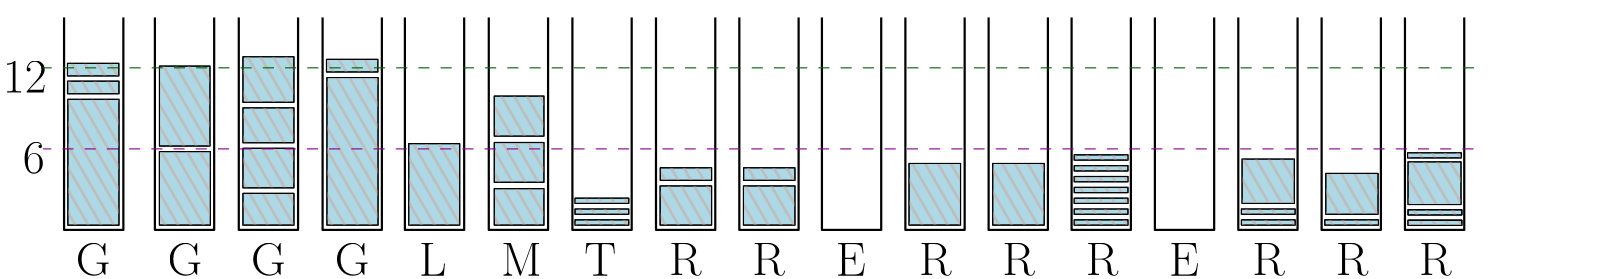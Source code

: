 <?xml version="1.0"?>
<!DOCTYPE ipe SYSTEM "ipe.dtd">
<ipe version="70107" creator="Ipe 7.1.10">
<info created="D:20140623024308" modified="D:20160728125537"/>
<ipestyle name="basic">
<symbol name="arrow/arc(spx)">
<path stroke="sym-stroke" fill="sym-stroke" pen="sym-pen">
0 0 m
-1 0.333 l
-1 -0.333 l
h
</path>
</symbol>
<symbol name="arrow/farc(spx)">
<path stroke="sym-stroke" fill="white" pen="sym-pen">
0 0 m
-1 0.333 l
-1 -0.333 l
h
</path>
</symbol>
<symbol name="mark/circle(sx)" transformations="translations">
<path fill="sym-stroke">
0.6 0 0 0.6 0 0 e
0.4 0 0 0.4 0 0 e
</path>
</symbol>
<symbol name="mark/disk(sx)" transformations="translations">
<path fill="sym-stroke">
0.6 0 0 0.6 0 0 e
</path>
</symbol>
<symbol name="mark/fdisk(sfx)" transformations="translations">
<group>
<path fill="sym-fill">
0.5 0 0 0.5 0 0 e
</path>
<path fill="sym-stroke" fillrule="eofill">
0.6 0 0 0.6 0 0 e
0.4 0 0 0.4 0 0 e
</path>
</group>
</symbol>
<symbol name="mark/box(sx)" transformations="translations">
<path fill="sym-stroke" fillrule="eofill">
-0.6 -0.6 m
0.6 -0.6 l
0.6 0.6 l
-0.6 0.6 l
h
-0.4 -0.4 m
0.4 -0.4 l
0.4 0.4 l
-0.4 0.4 l
h
</path>
</symbol>
<symbol name="mark/square(sx)" transformations="translations">
<path fill="sym-stroke">
-0.6 -0.6 m
0.6 -0.6 l
0.6 0.6 l
-0.6 0.6 l
h
</path>
</symbol>
<symbol name="mark/fsquare(sfx)" transformations="translations">
<group>
<path fill="sym-fill">
-0.5 -0.5 m
0.5 -0.5 l
0.5 0.5 l
-0.5 0.5 l
h
</path>
<path fill="sym-stroke" fillrule="eofill">
-0.6 -0.6 m
0.6 -0.6 l
0.6 0.6 l
-0.6 0.6 l
h
-0.4 -0.4 m
0.4 -0.4 l
0.4 0.4 l
-0.4 0.4 l
h
</path>
</group>
</symbol>
<symbol name="mark/cross(sx)" transformations="translations">
<group>
<path fill="sym-stroke">
-0.43 -0.57 m
0.57 0.43 l
0.43 0.57 l
-0.57 -0.43 l
h
</path>
<path fill="sym-stroke">
-0.43 0.57 m
0.57 -0.43 l
0.43 -0.57 l
-0.57 0.43 l
h
</path>
</group>
</symbol>
<symbol name="arrow/fnormal(spx)">
<path stroke="sym-stroke" fill="white" pen="sym-pen">
0 0 m
-1 0.333 l
-1 -0.333 l
h
</path>
</symbol>
<symbol name="arrow/pointed(spx)">
<path stroke="sym-stroke" fill="sym-stroke" pen="sym-pen">
0 0 m
-1 0.333 l
-0.8 0 l
-1 -0.333 l
h
</path>
</symbol>
<symbol name="arrow/fpointed(spx)">
<path stroke="sym-stroke" fill="white" pen="sym-pen">
0 0 m
-1 0.333 l
-0.8 0 l
-1 -0.333 l
h
</path>
</symbol>
<symbol name="arrow/linear(spx)">
<path stroke="sym-stroke" pen="sym-pen">
-1 0.333 m
0 0 l
-1 -0.333 l
</path>
</symbol>
<symbol name="arrow/fdouble(spx)">
<path stroke="sym-stroke" fill="white" pen="sym-pen">
0 0 m
-1 0.333 l
-1 -0.333 l
h
-1 0 m
-2 0.333 l
-2 -0.333 l
h
</path>
</symbol>
<symbol name="arrow/double(spx)">
<path stroke="sym-stroke" fill="sym-stroke" pen="sym-pen">
0 0 m
-1 0.333 l
-1 -0.333 l
h
-1 0 m
-2 0.333 l
-2 -0.333 l
h
</path>
</symbol>
<pen name="heavier" value="0.8"/>
<pen name="fat" value="1.2"/>
<pen name="ultrafat" value="2"/>
<symbolsize name="large" value="5"/>
<symbolsize name="small" value="2"/>
<symbolsize name="tiny" value="1.1"/>
<arrowsize name="large" value="10"/>
<arrowsize name="small" value="5"/>
<arrowsize name="tiny" value="3"/>
<color name="red" value="1 0 0"/>
<color name="green" value="0 1 0"/>
<color name="blue" value="0 0 1"/>
<color name="yellow" value="1 1 0"/>
<color name="orange" value="1 0.647 0"/>
<color name="gold" value="1 0.843 0"/>
<color name="purple" value="0.627 0.125 0.941"/>
<color name="gray" value="0.745"/>
<color name="brown" value="0.647 0.165 0.165"/>
<color name="navy" value="0 0 0.502"/>
<color name="pink" value="1 0.753 0.796"/>
<color name="seagreen" value="0.18 0.545 0.341"/>
<color name="turquoise" value="0.251 0.878 0.816"/>
<color name="violet" value="0.933 0.51 0.933"/>
<color name="darkblue" value="0 0 0.545"/>
<color name="darkcyan" value="0 0.545 0.545"/>
<color name="darkgray" value="0.663"/>
<color name="darkgreen" value="0 0.392 0"/>
<color name="darkmagenta" value="0.545 0 0.545"/>
<color name="darkorange" value="1 0.549 0"/>
<color name="darkred" value="0.545 0 0"/>
<color name="lightblue" value="0.678 0.847 0.902"/>
<color name="lightcyan" value="0.878 1 1"/>
<color name="lightgray" value="0.827"/>
<color name="lightgreen" value="0.565 0.933 0.565"/>
<color name="lightyellow" value="1 1 0.878"/>
<dashstyle name="dashed" value="[4] 0"/>
<dashstyle name="dotted" value="[1 3] 0"/>
<dashstyle name="dash dotted" value="[4 2 1 2] 0"/>
<dashstyle name="dash dot dotted" value="[4 2 1 2 1 2] 0"/>
<textsize name="large" value="\large"/>
<textsize name="small" value="\small"/>
<textsize name="tiny" value="\tiny"/>
<textsize name="Large" value="\Large"/>
<textsize name="LARGE" value="\LARGE"/>
<textsize name="huge" value="\huge"/>
<textsize name="Huge" value="\Huge"/>
<textsize name="footnote" value="\footnotesize"/>
<textstyle name="center" begin="\begin{center}" end="\end{center}"/>
<textstyle name="itemize" begin="\begin{itemize}" end="\end{itemize}"/>
<textstyle name="item" begin="\begin{itemize}\item{}" end="\end{itemize}"/>
<gridsize name="4 pts" value="4"/>
<gridsize name="8 pts (~3 mm)" value="8"/>
<gridsize name="16 pts (~6 mm)" value="16"/>
<gridsize name="32 pts (~12 mm)" value="32"/>
<gridsize name="10 pts (~3.5 mm)" value="10"/>
<gridsize name="20 pts (~7 mm)" value="20"/>
<gridsize name="14 pts (~5 mm)" value="14"/>
<gridsize name="28 pts (~10 mm)" value="28"/>
<gridsize name="56 pts (~20 mm)" value="56"/>
<anglesize name="90 deg" value="90"/>
<anglesize name="60 deg" value="60"/>
<anglesize name="45 deg" value="45"/>
<anglesize name="30 deg" value="30"/>
<anglesize name="22.5 deg" value="22.5"/>
<tiling name="falling" angle="-60" step="4" width="1"/>
<tiling name="rising" angle="30" step="4" width="1"/>
</ipestyle>
<page>
<layer name="alpha"/>
<layer name="fonts"/>
<layer name="beta"/>
<layer name="gamma"/>
<layer name="delta"/>
<layer name="shades_of_gray"/>
<view layers="fonts beta gamma delta shades_of_gray" active="shades_of_gray"/>
<path layer="gamma" matrix="0.333471 0 0 0.548246 463.375 324.97" stroke="black" fill="white" pen="heavier">
64 720 m
64 576 l
128 576 l
128 720 l
h
</path>
<path matrix="0.333471 0 0 0.548246 493.375 324.97" stroke="black" fill="white" pen="heavier">
64 720 m
64 576 l
128 576 l
128 720 l
h
</path>
<path matrix="0.333471 0 0 0.548246 10.6579 324.97" stroke="black" fill="white" pen="heavier">
64 720 m
64 576 l
128 576 l
128 720 l
h
</path>
<path matrix="0.333471 0 0 0.548246 103.723 324.97" stroke="black" fill="white" pen="heavier">
64 720 m
64 576 l
128 576 l
128 720 l
h
</path>
<path layer="delta" matrix="0.734565 0 0 1 8.966 0.147806" stroke="black" fill="lightblue">
33.2038 687.603 m
33.2038 642.294 l
58.2683 642.294 l
58.2683 687.603 l
h
</path>
<path matrix="0.734565 0 0 1 8.59391 0.165806" stroke="black" fill="lightblue">
33.6691 694.119 m
33.6691 689.585 l
58.8263 689.585 l
58.8263 694.119 l
h
</path>
<path matrix="0.734565 0 0 1 8.49391 6.59981" stroke="black" fill="lightblue">
33.6691 694.119 m
33.6691 689.585 l
58.8263 689.585 l
58.8263 694.119 l
h
</path>
<path layer="gamma" matrix="0.333471 0 0 0.548246 73.554 324.97" stroke="black" fill="white" pen="heavier">
64 720 m
64 576 l
128 576 l
128 720 l
h
</path>
<path matrix="0.734565 0 0 1 -71.5061 -0.29283" stroke="black" fill="white" pen="heavier">
185.414 720 m
185.414 641.053 l
214.468 641.053 l
214.468 720 l
214.468 720 m
185.414 720 l
</path>
<path matrix="0.333471 0 0 0.548246 223.748 324.97" stroke="black" fill="white" pen="heavier">
64 720 m
64 576 l
128 576 l
128 720 l
h
</path>
<path matrix="0.333471 0 0 0.548246 283.483 324.97" stroke="black" fill="white" pen="heavier">
64 720 m
64 576 l
128 576 l
128 720 l
h
</path>
<path matrix="0.333471 0 0 0.548246 313.527 324.97" stroke="black" fill="white" pen="heavier">
64 720 m
64 576 l
128 576 l
128 720 l
h
</path>
<path matrix="0.333471 0 0 0.548246 373.366 324.97" stroke="black" fill="white" pen="heavier">
64 720 m
64 576 l
128 576 l
128 720 l
h
</path>
<path matrix="0.333471 0 0 0.548246 403.349 324.97" stroke="black" fill="white" pen="heavier">
64 720 m
64 576 l
128 576 l
128 720 l
h
</path>
<path matrix="0.333471 0 0 0.548246 433.375 324.97" stroke="black" fill="white" pen="heavier">
64 720 m
64 576 l
128 576 l
128 720 l
h
</path>
<text layer="fonts" matrix="0.734565 0 0 1 6.59249 -0.395355" transformations="translations" pos="40.2732 624.621" stroke="black" type="label" width="12.503" height="11.761" depth="0" valign="baseline" size="LARGE">G</text>
<path layer="alpha" stroke="black" fill="white">
23.6501 693.563 m
23.6501 693.563 l
23.6501 693.563 l
23.6501 693.563 l
h
</path>
<path layer="gamma" matrix="0.333471 0 0 0.548246 163.554 324.97" stroke="black" fill="white" pen="heavier">
64 720 m
64 576 l
128 576 l
128 720 l
h
</path>
<path matrix="0.734565 0 0 1 18.4939 -0.29283" stroke="black" fill="white" pen="heavier">
185.414 720 m
185.414 641.053 l
214.468 641.053 l
214.468 720 l
214.468 720 m
185.414 720 l
</path>
<path layer="delta" matrix="0.729569 0 0 6.47232 131.51 -3820.74" stroke="black" fill="lightblue">
33.6691 694.119 m
33.6691 689.585 l
58.8263 689.585 l
58.8263 694.119 l
h
</path>
<text layer="fonts" matrix="1 0 0 1 3.92791 -4.92541" transformations="translations" pos="13.1512 665.886" stroke="black" type="label" width="7.895" height="11.097" depth="0" valign="baseline" size="LARGE">6</text>
<text matrix="1 0 0 1 -4.45791 -9.26497" transformations="translations" pos="14.3913 699.475" stroke="black" type="label" width="15.791" height="11.097" depth="0" valign="baseline" size="LARGE">12</text>
<path layer="delta" matrix="0.737136 0 0 4.89435 311.363 -2732.59" stroke="black" fill="lightblue">
33.6691 694.119 m
33.6691 689.585 l
58.8263 689.585 l
58.8263 694.119 l
h
</path>
<path layer="gamma" matrix="0.333471 0 0 0.548246 193.658 324.97" stroke="black" fill="white" pen="heavier">
64 720 m
64 576 l
128 576 l
128 720 l
h
</path>
<text layer="fonts" matrix="0.734565 0 0 1 39.6925 -0.395355" transformations="translations" pos="40.2732 624.621" stroke="black" type="label" width="12.503" height="11.761" depth="0" valign="baseline" size="LARGE">G</text>
<text matrix="0.734565 0 0 1 69.6925 -0.395355" transformations="translations" pos="40.2732 624.621" stroke="black" type="label" width="12.503" height="11.761" depth="0" valign="baseline" size="LARGE">G</text>
<text matrix="0.72698 0 0 1 100.127 -0.395355" transformations="translations" pos="40.2732 624.621" stroke="black" type="label" width="12.503" height="11.761" depth="0" valign="baseline" size="LARGE">G</text>
<text matrix="0.734565 0 0 1 159.692 -0.395355" transformations="translations" pos="40.2732 624.621" stroke="black" type="label" width="14.634" height="11.761" depth="0" valign="baseline" size="LARGE">M</text>
<text matrix="0.734565 0 0 1 130.192 -0.395355" transformations="translations" pos="40.2732 624.621" stroke="black" type="label" width="9.915" height="11.761" depth="0" valign="baseline" size="LARGE">L</text>
<text matrix="0.734565 0 0 1 189.692 -0.395355" transformations="translations" pos="40.2732 624.621" stroke="black" type="label" width="11.493" height="11.761" depth="0" valign="baseline" size="LARGE">T</text>
<path layer="gamma" matrix="0.333471 0 0 0.548246 253.748 324.97" stroke="black" fill="white" pen="heavier">
64 720 m
64 576 l
128 576 l
128 720 l
h
</path>
<path matrix="0.333471 0 0 0.548246 343.495 324.97" stroke="black" fill="white" pen="heavier">
64 720 m
64 576 l
128 576 l
128 720 l
h
</path>
<path layer="delta" matrix="0.737136 0 0 4.89435 341.489 -2732.59" stroke="black" fill="lightblue">
33.6691 694.119 m
33.6691 689.585 l
58.8263 689.585 l
58.8263 694.119 l
h
</path>
<path layer="beta" matrix="2.71481 0 0 0.888162 -47.1982 80.2149" fill="white">
27.5239 724.086 m
27.5239 717.241 l
233.448 717.241 l
233.448 724.086 l
h
</path>
<text layer="fonts" matrix="0.734565 0 0 1 220.192 -0.395355" transformations="translations" pos="40.2732 624.621" stroke="black" type="label" width="11.714" height="11.761" depth="0" valign="baseline" size="LARGE">R</text>
<text matrix="0.734565 0 0 1 250.192 -0.395355" transformations="translations" pos="40.2732 624.621" stroke="black" type="label" width="11.714" height="11.761" depth="0" valign="baseline" size="LARGE">R</text>
<text matrix="0.734565 0 0 1 310.192 -0.395355" transformations="translations" pos="40.2732 624.621" stroke="black" type="label" width="11.714" height="11.761" depth="0" valign="baseline" size="LARGE">R</text>
<text matrix="0.734565 0 0 1 340.192 -0.395355" transformations="translations" pos="40.2732 624.621" stroke="black" type="label" width="11.714" height="11.761" depth="0" valign="baseline" size="LARGE">R</text>
<text matrix="0.734565 0 0 1 370.192 -0.395355" transformations="translations" pos="40.2732 624.621" stroke="black" type="label" width="11.714" height="11.761" depth="0" valign="baseline" size="LARGE">R</text>
<text matrix="0.734565 0 0 1 430.192 -0.395355" transformations="translations" pos="40.2732 624.621" stroke="black" type="label" width="11.714" height="11.761" depth="0" valign="baseline" size="LARGE">R</text>
<text matrix="0.734565 0 0 1 460.192 -0.395355" transformations="translations" pos="40.2732 624.621" stroke="black" type="label" width="11.714" height="11.761" depth="0" valign="baseline" size="LARGE">R</text>
<text matrix="0.734565 0 0 1 490.192 -0.395355" transformations="translations" pos="40.2732 624.621" stroke="black" type="label" width="11.714" height="11.761" depth="0" valign="baseline" size="LARGE">R</text>
<text matrix="0.734565 0 0 1 280.192 -0.395355" transformations="translations" pos="40.2732 624.621" stroke="black" type="label" width="10.815" height="11.761" depth="0" valign="baseline" size="LARGE">E</text>
<text matrix="0.734565 0 0 1 400.192 -0.395355" transformations="translations" pos="40.2732 624.621" stroke="black" type="label" width="10.815" height="11.761" depth="0" valign="baseline" size="LARGE">E</text>
<path layer="alpha" matrix="0.734565 0 0 1 160.766 -2.32714" stroke="black" fill="darkgray" tiling="falling">
442.541 645.955 m
442.541 644.054 l
468.868 644.054 l
468.868 645.955 l
h
</path>
<path matrix="0.748035 0 0 3.24516 461.026 -1592.69" stroke="black" fill="darkgray" tiling="falling">
33.6691 694.119 m
33.6691 689.585 l
58.8263 689.585 l
58.8263 694.119 l
h
</path>
<path matrix="0.734565 0 0 1 190.766 -2.32714" stroke="black" fill="darkgray" tiling="falling">
442.541 645.955 m
442.541 644.054 l
468.868 644.054 l
468.868 645.955 l
h
</path>
<path matrix="0.734565 0 0 1 190.766 0.63908" stroke="black" fill="darkgray" tiling="falling">
442.541 645.955 m
442.541 644.054 l
468.868 644.054 l
468.868 645.955 l
h
</path>
<path matrix="0.758488 0 0 3.51321 490.282 -1774.85" stroke="black" fill="darkgray" tiling="falling">
33.6691 694.119 m
33.6691 689.585 l
58.8263 689.585 l
58.8263 694.119 l
h
</path>
<path matrix="0.734565 0 0 1 8.966 0.64268" stroke="black" fill="darkgray" tiling="falling">
33.2038 687.603 m
33.2038 642.294 l
58.2683 642.294 l
58.2683 687.603 l
h
</path>
<path matrix="0.722938 0 0 6.34625 41.9997 -3705.8" stroke="black" fill="darkgray" tiling="falling">
33.6691 694.119 m
33.6691 689.585 l
58.8263 689.585 l
58.8263 694.119 l
h
</path>
<path matrix="0.734565 0 0 1.17266 102.234 -111.555" stroke="black" fill="darkgray" tiling="falling">
33.2038 687.603 m
33.2038 642.294 l
58.2683 642.294 l
58.2683 687.603 l
h
</path>
<path matrix="0.734565 0 0 1 8.49391 6" stroke="black" fill="lightblue">
33.6691 694.119 m
33.6691 689.585 l
58.8263 689.585 l
58.8263 694.119 l
h
</path>
<path matrix="0.734565 0 0 1 8.49391 6" stroke="black" fill="darkgray" tiling="falling">
33.6691 694.119 m
33.6691 689.585 l
58.8263 689.585 l
58.8263 694.119 l
h
</path>
<path matrix="0.734565 0 0 1 8.49391 6" stroke="black" fill="darkgray" tiling="falling">
33.6691 694.119 m
33.6691 689.585 l
58.8263 689.585 l
58.8263 694.119 l
h
</path>
<path matrix="0.729569 0 0 2.52031 161.83 -1095.13" stroke="black" fill="darkgray" tiling="falling">
33.6691 694.119 m
33.6691 689.585 l
58.8263 689.585 l
58.8263 694.119 l
h
</path>
<path matrix="0.729393 0 0 2.74895 161.84 -1239.56" stroke="black" fill="darkgray" tiling="falling">
33.6691 694.119 m
33.6691 689.585 l
58.8263 689.585 l
58.8263 694.119 l
h
</path>
<path matrix="0.729549 0 0 2.76893 161.831 -1239.97" stroke="black" fill="darkgray" tiling="falling">
33.6691 694.119 m
33.6691 689.585 l
58.8263 689.585 l
58.8263 694.119 l
h
</path>
<path matrix="0.734565 0 0 1 8.49391 0" stroke="black" fill="darkgray" tiling="falling">
33.6691 694.119 m
33.6691 689.585 l
58.8263 689.585 l
58.8263 694.119 l
h
</path>
<path matrix="0.734565 0 0 1 101.738 6.34997" stroke="black" fill="darkgray" tiling="falling">
33.6691 694.119 m
33.6691 689.585 l
58.8263 689.585 l
58.8263 694.119 l
h
</path>
<path matrix="0.729569 0 0 5.83831 131.757 -3383.55" stroke="black" fill="darkgray" tiling="falling">
33.6691 694.119 m
33.6691 689.585 l
58.8263 689.585 l
58.8263 694.119 l
h
</path>
<path matrix="0.729569 0 0 3.6174 71.83 -1808.43" stroke="black" fill="darkgray" tiling="falling">
33.6691 694.119 m
33.6691 689.585 l
58.8263 689.585 l
58.8263 694.119 l
h
</path>
<path matrix="0.736776 0 0 3.11299 221.77 -1504.84" stroke="black" fill="darkgray" tiling="falling">
33.6691 694.119 m
33.6691 689.585 l
58.8263 689.585 l
58.8263 694.119 l
h
</path>
<path matrix="0.734565 0 0 1 221.9 -32.7301" stroke="black" fill="darkgray" tiling="falling">
33.6691 694.119 m
33.6691 689.585 l
58.8263 689.585 l
58.8263 694.119 l
h
</path>
<path matrix="0.737136 0 0 4.89435 311.363 -2733.48" stroke="black" fill="darkgray" tiling="falling">
33.6691 694.119 m
33.6691 689.585 l
58.8263 689.585 l
58.8263 694.119 l
h
</path>
<path matrix="0.734565 0 0 1 70.5801 17.8527" stroke="black" fill="darkgray" tiling="falling">
442.541 645.955 m
442.541 644.054 l
468.868 644.054 l
468.868 645.955 l
h
</path>
<path matrix="0.734565 0 0 1 70.5801 14.3426" stroke="black" fill="darkgray" tiling="falling">
442.541 645.955 m
442.541 644.054 l
468.868 644.054 l
468.868 645.955 l
h
</path>
<path matrix="0.734565 0 0 1 70.5801 11.1247" stroke="black" fill="darkgray" tiling="falling">
442.541 645.955 m
442.541 644.054 l
468.868 644.054 l
468.868 645.955 l
h
</path>
<path matrix="0.734565 0 0 1 70.5801 7.76019" stroke="black" fill="darkgray" tiling="falling">
442.541 645.955 m
442.541 644.054 l
468.868 644.054 l
468.868 645.955 l
h
</path>
<path matrix="0.734565 0 0 1 70.5801 4.54192" stroke="black" fill="darkgray" tiling="falling">
442.541 645.955 m
442.541 644.054 l
468.868 644.054 l
468.868 645.955 l
h
</path>
<path matrix="0.734565 0 0 1 70.5801 1.03135" stroke="black" fill="darkgray" tiling="falling">
442.541 645.955 m
442.541 644.054 l
468.868 644.054 l
468.868 645.955 l
h
</path>
<path matrix="0.734565 0 0 1 70.5801 -2.33227" stroke="black" fill="darkgray" tiling="falling">
442.541 645.955 m
442.541 644.054 l
468.868 644.054 l
468.868 645.955 l
h
</path>
<path matrix="0.734565 0 0 1 130.766 -2.32714" stroke="black" fill="darkgray" tiling="falling">
442.541 645.955 m
442.541 644.054 l
468.868 644.054 l
468.868 645.955 l
h
</path>
<path matrix="0.734565 0 0 1 130.766 0.63908" stroke="black" fill="darkgray" tiling="falling">
442.541 645.955 m
442.541 644.054 l
468.868 644.054 l
468.868 645.955 l
h
</path>
<path matrix="0.748235 0 0 3.52453 430.885 -1782.66" stroke="black" fill="darkgray" tiling="falling">
33.6691 694.119 m
33.6691 689.585 l
58.8263 689.585 l
58.8263 694.119 l
h
</path>
<path matrix="0.729569 0 0 2.52031 71.83 -1095.13" stroke="black" fill="darkgray" tiling="falling">
33.6691 694.119 m
33.6691 689.585 l
58.8263 689.585 l
58.8263 694.119 l
h
</path>
<path matrix="0.729569 0 0 3.13943 71.83 -1508.82" stroke="black" fill="darkgray" tiling="falling">
33.6691 694.119 m
33.6691 689.585 l
58.8263 689.585 l
58.8263 694.119 l
h
</path>
<path matrix="0.729569 0 0 5.83831 41.7569 -3383.55" stroke="black" fill="darkgray" tiling="falling">
33.6691 694.119 m
33.6691 689.585 l
58.8263 689.585 l
58.8263 694.119 l
h
</path>
<path matrix="0.734565 0 0 1 -109.128 4.78086" stroke="black" fill="darkgray" tiling="falling">
442.541 645.955 m
442.541 644.054 l
468.868 644.054 l
468.868 645.955 l
h
</path>
<path matrix="0.734565 0 0 1 -109.128 1.27029" stroke="black" fill="darkgray" tiling="falling">
442.541 645.955 m
442.541 644.054 l
468.868 644.054 l
468.868 645.955 l
h
</path>
<path matrix="0.734565 0 0 1 -109.128 -2.09333" stroke="black" fill="darkgray" tiling="falling">
442.541 645.955 m
442.541 644.054 l
468.868 644.054 l
468.868 645.955 l
h
</path>
<path matrix="0.729549 0 0 2.76893 71.8312 -1237.97" stroke="black" fill="darkgray" tiling="falling">
33.6691 694.119 m
33.6691 689.585 l
58.8263 689.585 l
58.8263 694.119 l
h
</path>
<path matrix="0.736776 0 0 3.11299 251.77 -1504.84" stroke="black" fill="darkgray" tiling="falling">
33.6691 694.119 m
33.6691 689.585 l
58.8263 689.585 l
58.8263 694.119 l
h
</path>
<path matrix="0.734565 0 0 1 251.9 -32.7301" stroke="black" fill="darkgray" tiling="falling">
33.6691 694.119 m
33.6691 689.585 l
58.8263 689.585 l
58.8263 694.119 l
h
</path>
<path matrix="0.737136 0 0 4.89435 341.489 -2733.29" stroke="black" fill="darkgray" tiling="falling">
33.6691 694.119 m
33.6691 689.585 l
58.8263 689.585 l
58.8263 694.119 l
h
</path>
<path matrix="0.734565 0 0 1 190.58 20.5527" stroke="black" fill="darkgray" tiling="falling">
442.541 645.955 m
442.541 644.054 l
468.868 644.054 l
468.868 645.955 l
h
</path>
<path matrix="0.734565 0 0 1 8.49391 0" stroke="black" fill="darkgray" tiling="falling">
33.6691 694.119 m
33.6691 689.585 l
58.8263 689.585 l
58.8263 694.119 l
h
</path>
<group layer="delta" matrix="1 0 0 1 0 0.467897">
<path matrix="0.722938 0 0 6.34625 41.9997 -3705.8" stroke="black" fill="lightblue">
33.6691 694.119 m
33.6691 689.585 l
58.8263 689.585 l
58.8263 694.119 l
h
</path>
<path matrix="0.729569 0 0 5.83831 41.7569 -3384" stroke="black" fill="lightblue">
33.6691 694.119 m
33.6691 689.585 l
58.8263 689.585 l
58.8263 694.119 l
h
</path>
</group>
<group matrix="1 0 0 1 0 0.616617">
<path matrix="0.729569 0 0 3.6174 71.83 -1808.43" stroke="black" fill="lightblue">
33.6691 694.119 m
33.6691 689.585 l
58.8263 689.585 l
58.8263 694.119 l
h
</path>
<path matrix="0.729569 0 0 2.52031 71.83 -1096.11" stroke="black" fill="lightblue">
33.6691 694.119 m
33.6691 689.585 l
58.8263 689.585 l
58.8263 694.119 l
h
</path>
<path matrix="0.729569 0 0 3.13943 71.83 -1509.62" stroke="black" fill="lightblue">
33.6691 694.119 m
33.6691 689.585 l
58.8263 689.585 l
58.8263 694.119 l
h
</path>
<path matrix="0.729549 0 0 2.76893 71.8312 -1237.89" stroke="black" fill="lightblue">
33.6691 694.119 m
33.6691 689.585 l
58.8263 689.585 l
58.8263 694.119 l
h
</path>
</group>
<group matrix="1 0 0 1 0 1.67289">
<path matrix="0.734565 0 0 1.17266 102.234 -112.39" stroke="black" fill="lightblue">
33.2038 687.603 m
33.2038 642.294 l
58.2683 642.294 l
58.2683 687.603 l
h
</path>
<path matrix="0.734565 0 0 1 101.738 6.34997" stroke="black" fill="lightblue">
33.6691 694.119 m
33.6691 689.585 l
58.8263 689.585 l
58.8263 694.119 l
h
</path>
</group>
<group matrix="0.973979 0 0 1.14864 5.32781 -94.433">
<path matrix="0.729569 0 0 2.52031 161.83 -1096.42" stroke="black" fill="lightblue">
33.6691 694.119 m
33.6691 689.585 l
58.8263 689.585 l
58.8263 694.119 l
h
</path>
<path matrix="0.729393 0 0 2.74895 161.84 -1240.66" stroke="black" fill="lightblue">
33.6691 694.119 m
33.6691 689.585 l
58.8263 689.585 l
58.8263 694.119 l
h
</path>
<path matrix="0.729549 0 0 2.76893 161.831 -1239.97" stroke="black" fill="lightblue">
33.6691 694.119 m
33.6691 689.585 l
58.8263 689.585 l
58.8263 694.119 l
h
</path>
</group>
<group matrix="1 0 0 1 0 1.44295">
<path matrix="0.734565 0 0 1 -109.128 4.78086" stroke="black" fill="lightblue">
442.541 645.955 m
442.541 644.054 l
468.868 644.054 l
468.868 645.955 l
h
</path>
<path matrix="0.734565 0 0 1 -109.128 0.87986" stroke="black" fill="lightblue">
442.541 645.955 m
442.541 644.054 l
468.868 644.054 l
468.868 645.955 l
h
</path>
<path matrix="0.734565 0 0 1 -109.128 -3.02114" stroke="black" fill="lightblue">
442.541 645.955 m
442.541 644.054 l
468.868 644.054 l
468.868 645.955 l
h
</path>
</group>
<group matrix="1 0 0 1 0 1.7352">
<path matrix="0.736776 0 0 3.11299 221.77 -1505.93" stroke="black" fill="lightblue">
33.6691 694.119 m
33.6691 689.585 l
58.8263 689.585 l
58.8263 694.119 l
h
</path>
<path matrix="0.734565 0 0 1 221.9 -32.7301" stroke="black" fill="lightblue">
33.6691 694.119 m
33.6691 689.585 l
58.8263 689.585 l
58.8263 694.119 l
h
</path>
</group>
<group matrix="1 0 0 1 0 1.7352">
<path matrix="0.736776 0 0 3.11299 251.77 -1505.93" stroke="black" fill="lightblue">
33.6691 694.119 m
33.6691 689.585 l
58.8263 689.585 l
58.8263 694.119 l
h
</path>
<path matrix="0.734565 0 0 1 251.9 -32.7301" stroke="black" fill="lightblue">
33.6691 694.119 m
33.6691 689.585 l
58.8263 689.585 l
58.8263 694.119 l
h
</path>
</group>
<group matrix="1 0 0 1 0 3.97511">
<path matrix="0.734565 0 0 1 70.5801 17.8527" stroke="black" fill="lightblue">
442.541 645.955 m
442.541 644.054 l
468.868 644.054 l
468.868 645.955 l
h
</path>
<path matrix="0.734565 0 0 1 70.5801 13.9517" stroke="black" fill="lightblue">
442.541 645.955 m
442.541 644.054 l
468.868 644.054 l
468.868 645.955 l
h
</path>
<path matrix="0.734565 0 0 1 70.5801 10.0507" stroke="black" fill="lightblue">
442.541 645.955 m
442.541 644.054 l
468.868 644.054 l
468.868 645.955 l
h
</path>
<path matrix="0.734565 0 0 1 70.5801 6.1497" stroke="black" fill="lightblue">
442.541 645.955 m
442.541 644.054 l
468.868 644.054 l
468.868 645.955 l
h
</path>
<path matrix="0.734565 0 0 1 70.5801 2.2487" stroke="black" fill="lightblue">
442.541 645.955 m
442.541 644.054 l
468.868 644.054 l
468.868 645.955 l
h
</path>
<path matrix="0.734565 0 0 1 70.5801 -1.6523" stroke="black" fill="lightblue">
442.541 645.955 m
442.541 644.054 l
468.868 644.054 l
468.868 645.955 l
h
</path>
<path matrix="0.734565 0 0 1 70.5801 -5.5533" stroke="black" fill="lightblue">
442.541 645.955 m
442.541 644.054 l
468.868 644.054 l
468.868 645.955 l
h
</path>
</group>
<group matrix="1 0 0 1 0 2.47479">
<path matrix="0.734565 0 0 1 130.766 -4.05298" stroke="black" fill="lightblue">
442.541 645.955 m
442.541 644.054 l
468.868 644.054 l
468.868 645.955 l
h
</path>
<path matrix="0.734565 0 0 1 130.766 -0.15198" stroke="black" fill="lightblue">
442.541 645.955 m
442.541 644.054 l
468.868 644.054 l
468.868 645.955 l
h
</path>
<path matrix="0.748235 0 0 3.52453 430.885 -1782.66" stroke="black" fill="lightblue">
33.6691 694.119 m
33.6691 689.585 l
58.8263 689.585 l
58.8263 694.119 l
h
</path>
</group>
<group matrix="1 0 0 1 0 1.25315">
<path matrix="0.734565 0 0 1 160.766 -2.83134" stroke="black" fill="lightblue">
442.541 645.955 m
442.541 644.054 l
468.868 644.054 l
468.868 645.955 l
h
</path>
<path matrix="0.748035 0 0 3.24516 461.026 -1592.69" stroke="black" fill="lightblue">
33.6691 694.119 m
33.6691 689.585 l
58.8263 689.585 l
58.8263 694.119 l
h
</path>
</group>
<path layer="shades_of_gray" matrix="0.729569 0 0 6.47232 131.51 -3820.74" stroke="black" fill="gray" fillrule="wind" tiling="falling">
33.6691 694.119 m
33.6691 689.585 l
58.8263 689.585 l
58.8263 694.119 l
h
</path>
<path matrix="0.737136 0 0 4.89435 311.363 -2732.59" stroke="black" fill="gray" fillrule="wind" tiling="falling">
33.6691 694.119 m
33.6691 689.585 l
58.8263 689.585 l
58.8263 694.119 l
h
</path>
<path matrix="0.737136 0 0 4.89435 341.489 -2732.59" stroke="black" fill="gray" fillrule="wind" tiling="falling">
33.6691 694.119 m
33.6691 689.585 l
58.8263 689.585 l
58.8263 694.119 l
h
</path>
<path matrix="0.734565 0 0 1 8.966 0.181806" stroke="black" fill="gray" fillrule="wind" tiling="falling">
33.2038 687.603 m
33.2038 642.294 l
58.2683 642.294 l
58.2683 687.603 l
h
</path>
<path matrix="0.734565 0 0 1 8.49391 0.199806" stroke="black" fill="gray" fillrule="wind" tiling="falling">
33.6691 694.119 m
33.6691 689.585 l
58.8263 689.585 l
58.8263 694.119 l
h
</path>
<path matrix="0.722938 0 0 6.34625 41.9997 -3705.33" stroke="black" fill="gray" fillrule="wind" tiling="falling">
33.6691 694.119 m
33.6691 689.585 l
58.8263 689.585 l
58.8263 694.119 l
h
</path>
<path matrix="0.729569 0 0 5.83831 41.7569 -3383.54" stroke="black" fill="gray" fillrule="wind" tiling="falling">
33.6691 694.119 m
33.6691 689.585 l
58.8263 689.585 l
58.8263 694.119 l
h
</path>
<path matrix="0.729569 0 0 3.6174 71.83 -1807.81" stroke="black" fill="gray" fillrule="wind" tiling="falling">
33.6691 694.119 m
33.6691 689.585 l
58.8263 689.585 l
58.8263 694.119 l
h
</path>
<path matrix="0.729569 0 0 2.52031 71.83 -1095.49" stroke="black" fill="gray" fillrule="wind" tiling="falling">
33.6691 694.119 m
33.6691 689.585 l
58.8263 689.585 l
58.8263 694.119 l
h
</path>
<path matrix="0.729569 0 0 3.13943 71.83 -1509" stroke="black" fill="gray" fillrule="wind" tiling="falling">
33.6691 694.119 m
33.6691 689.585 l
58.8263 689.585 l
58.8263 694.119 l
h
</path>
<path matrix="0.729549 0 0 2.76893 71.8312 -1237.28" stroke="black" fill="gray" fillrule="wind" tiling="falling">
33.6691 694.119 m
33.6691 689.585 l
58.8263 689.585 l
58.8263 694.119 l
h
</path>
<path matrix="0.734565 0 0 1.17266 102.234 -110.717" stroke="black" fill="gray" fillrule="wind" tiling="falling">
33.2038 687.603 m
33.2038 642.294 l
58.2683 642.294 l
58.2683 687.603 l
h
</path>
<path matrix="0.734565 0 0 1 101.738 8.02286" stroke="black" fill="gray" fillrule="wind" tiling="falling">
33.6691 694.119 m
33.6691 689.585 l
58.8263 689.585 l
58.8263 694.119 l
h
</path>
<path matrix="0.710585 0 0 2.89492 162.947 -1353.81" stroke="black" fill="gray" fillrule="wind" tiling="falling">
33.6691 694.119 m
33.6691 689.585 l
58.8263 689.585 l
58.8263 694.119 l
h
</path>
<path matrix="0.710413 0 0 3.15754 162.957 -1519.49" stroke="black" fill="gray" fillrule="wind" tiling="falling">
33.6691 694.119 m
33.6691 689.585 l
58.8263 689.585 l
58.8263 694.119 l
h
</path>
<path matrix="0.710565 0 0 3.18049 162.948 -1518.71" stroke="black" fill="gray" fillrule="wind" tiling="falling">
33.6691 694.119 m
33.6691 689.585 l
58.8263 689.585 l
58.8263 694.119 l
h
</path>
<path matrix="0.734565 0 0 1 -109.128 6.22381" stroke="black" fill="gray" fillrule="wind" tiling="falling">
442.541 645.955 m
442.541 644.054 l
468.868 644.054 l
468.868 645.955 l
h
</path>
<path matrix="0.734565 0 0 1 -109.128 2.32281" stroke="black" fill="gray" fillrule="wind" tiling="falling">
442.541 645.955 m
442.541 644.054 l
468.868 644.054 l
468.868 645.955 l
h
</path>
<path matrix="0.734565 0 0 1 -109.128 -1.57819" stroke="black" fill="gray" fillrule="wind" tiling="falling">
442.541 645.955 m
442.541 644.054 l
468.868 644.054 l
468.868 645.955 l
h
</path>
<path matrix="0.736776 0 0 3.11299 221.77 -1504.2" stroke="black" fill="gray" fillrule="wind" tiling="falling">
33.6691 694.119 m
33.6691 689.585 l
58.8263 689.585 l
58.8263 694.119 l
h
</path>
<path matrix="0.734565 0 0 1 221.9 -30.9949" stroke="black" fill="gray" fillrule="wind" tiling="falling">
33.6691 694.119 m
33.6691 689.585 l
58.8263 689.585 l
58.8263 694.119 l
h
</path>
<path matrix="0.736776 0 0 3.11299 251.77 -1504.2" stroke="black" fill="gray" fillrule="wind" tiling="falling">
33.6691 694.119 m
33.6691 689.585 l
58.8263 689.585 l
58.8263 694.119 l
h
</path>
<path matrix="0.734565 0 0 1 251.9 -30.9949" stroke="black" fill="gray" fillrule="wind" tiling="falling">
33.6691 694.119 m
33.6691 689.585 l
58.8263 689.585 l
58.8263 694.119 l
h
</path>
<path matrix="0.734565 0 0 1 70.5801 21.8278" stroke="black" fill="gray" fillrule="wind" tiling="falling">
442.541 645.955 m
442.541 644.054 l
468.868 644.054 l
468.868 645.955 l
h
</path>
<path matrix="0.734565 0 0 1 70.5801 17.9268" stroke="black" fill="gray" fillrule="wind" tiling="falling">
442.541 645.955 m
442.541 644.054 l
468.868 644.054 l
468.868 645.955 l
h
</path>
<path matrix="0.734565 0 0 1 70.5801 14.0258" stroke="black" fill="gray" fillrule="wind" tiling="falling">
442.541 645.955 m
442.541 644.054 l
468.868 644.054 l
468.868 645.955 l
h
</path>
<path matrix="0.734565 0 0 1 70.5801 10.1248" stroke="black" fill="gray" fillrule="wind" tiling="falling">
442.541 645.955 m
442.541 644.054 l
468.868 644.054 l
468.868 645.955 l
h
</path>
<path matrix="0.734565 0 0 1 70.5801 6.22381" stroke="black" fill="gray" fillrule="wind" tiling="falling">
442.541 645.955 m
442.541 644.054 l
468.868 644.054 l
468.868 645.955 l
h
</path>
<path matrix="0.734565 0 0 1 70.5801 2.32281" stroke="black" fill="gray" fillrule="wind" tiling="falling">
442.541 645.955 m
442.541 644.054 l
468.868 644.054 l
468.868 645.955 l
h
</path>
<path matrix="0.734565 0 0 1 70.5801 -1.57819" stroke="black" fill="gray" fillrule="wind" tiling="falling">
442.541 645.955 m
442.541 644.054 l
468.868 644.054 l
468.868 645.955 l
h
</path>
<path matrix="0.734565 0 0 1 130.766 -1.57819" stroke="black" fill="gray" fillrule="wind" tiling="falling">
442.541 645.955 m
442.541 644.054 l
468.868 644.054 l
468.868 645.955 l
h
</path>
<path matrix="0.734565 0 0 1 130.766 2.32281" stroke="black" fill="gray" fillrule="wind" tiling="falling">
442.541 645.955 m
442.541 644.054 l
468.868 644.054 l
468.868 645.955 l
h
</path>
<path matrix="0.748235 0 0 3.52453 430.885 -1780.19" stroke="black" fill="gray" fillrule="wind" tiling="falling">
33.6691 694.119 m
33.6691 689.585 l
58.8263 689.585 l
58.8263 694.119 l
h
</path>
<path matrix="0.734565 0 0 1 160.766 -1.57819" stroke="black" fill="gray" fillrule="wind" tiling="falling">
442.541 645.955 m
442.541 644.054 l
468.868 644.054 l
468.868 645.955 l
h
</path>
<path matrix="0.748035 0 0 3.24516 461.026 -1591.44" stroke="black" fill="gray" fillrule="wind" tiling="falling">
33.6691 694.119 m
33.6691 689.585 l
58.8263 689.585 l
58.8263 694.119 l
h
</path>
<group layer="delta">
<path matrix="0.734565 0 0 0.96405 190.58 45.7813" stroke="black" fill="lightblue">
442.541 645.955 m
442.541 644.054 l
468.868 644.054 l
468.868 645.955 l
h
</path>
<path matrix="0.734565 0 0 0.96405 190.766 21.5754" stroke="black" fill="gray" fillrule="wind" tiling="falling">
442.541 645.955 m
442.541 644.054 l
468.868 644.054 l
468.868 645.955 l
h
</path>
<path matrix="0.734565 0 0 0.96405 190.766 25.3361" stroke="black" fill="gray" fillrule="wind" tiling="falling">
442.541 645.955 m
442.541 644.054 l
468.868 644.054 l
468.868 645.955 l
h
</path>
<path matrix="0.758488 0 0 3.38691 490.282 -1685.67" stroke="black" fill="lightblue">
33.6691 694.119 m
33.6691 689.585 l
58.8263 689.585 l
58.8263 694.119 l
h
</path>
<path matrix="0.734565 0 0 0.96405 190.766 21.4754" stroke="black" fill="lightblue">
442.541 645.955 m
442.541 644.054 l
468.868 644.054 l
468.868 645.955 l
h
</path>
<path matrix="0.734565 0 0 0.96405 190.766 25.2361" stroke="black" fill="lightblue">
442.541 645.955 m
442.541 644.054 l
468.868 644.054 l
468.868 645.955 l
h
</path>
</group>
<path layer="shades_of_gray" matrix="0.734565 0 0 0.96405 190.58 45.7813" stroke="black" fill="gray" tiling="falling">
442.541 645.955 m
442.541 644.054 l
468.868 644.054 l
468.868 645.955 l
h
</path>
<path matrix="0.734565 0 0 0.96405 190.766 21.4754" stroke="black" fill="gray" fillrule="wind" tiling="falling">
442.541 645.955 m
442.541 644.054 l
468.868 644.054 l
468.868 645.955 l
h
</path>
<path matrix="0.758488 0 0 3.38691 490.282 -1685.67" stroke="black" fill="gray" tiling="falling">
33.6691 694.119 m
33.6691 689.585 l
58.8263 689.585 l
58.8263 694.119 l
h
</path>
<path matrix="0.734565 0 0 0.96405 190.766 25.2361" stroke="black" fill="gray" tiling="falling">
442.541 645.955 m
442.541 644.054 l
468.868 644.054 l
468.868 645.955 l
h
</path>
<path layer="alpha" matrix="0.734565 0 0 1 8.49391 0.199806" stroke="black" fill="gray" fillrule="wind" tiling="falling">
33.6691 694.119 m
33.6691 689.585 l
58.8263 689.585 l
58.8263 694.119 l
h
</path>
<path layer="shades_of_gray" matrix="0.734565 0 0 1 8.49391 6.59981" stroke="black" fill="gray" tiling="falling">
33.6691 694.119 m
33.6691 689.585 l
58.8263 689.585 l
58.8263 694.119 l
h
</path>
<path layer="beta" matrix="0.894562 0 0 3.49163 9.97883 -1647.28" stroke="darkgreen" dash="dashed">
592 672 m
16 672 l
16 672 l
16 672 l
16 672 l
</path>
<path matrix="0.894066 0 0 -376.102 10.1138 253410.46" stroke="darkmagenta" dash="dashed">
592 672 m
16 672 l
16 672 l
16 672 l
16 672 l
</path>
</page>
</ipe>
